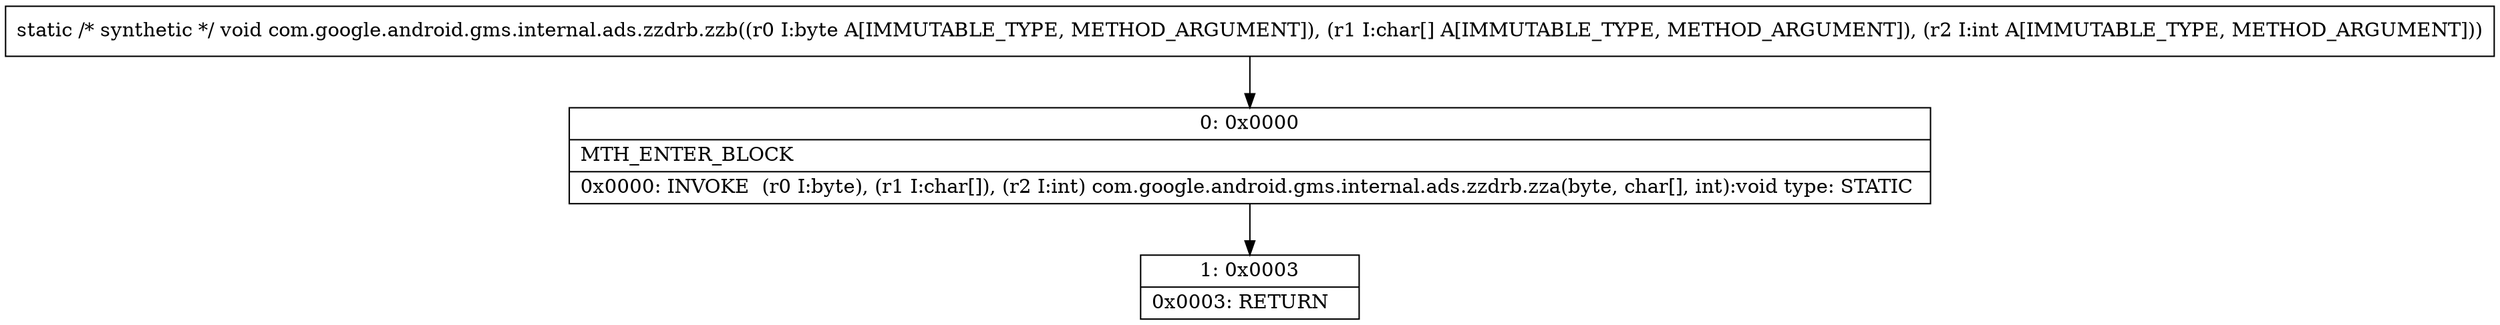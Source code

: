 digraph "CFG forcom.google.android.gms.internal.ads.zzdrb.zzb(B[CI)V" {
Node_0 [shape=record,label="{0\:\ 0x0000|MTH_ENTER_BLOCK\l|0x0000: INVOKE  (r0 I:byte), (r1 I:char[]), (r2 I:int) com.google.android.gms.internal.ads.zzdrb.zza(byte, char[], int):void type: STATIC \l}"];
Node_1 [shape=record,label="{1\:\ 0x0003|0x0003: RETURN   \l}"];
MethodNode[shape=record,label="{static \/* synthetic *\/ void com.google.android.gms.internal.ads.zzdrb.zzb((r0 I:byte A[IMMUTABLE_TYPE, METHOD_ARGUMENT]), (r1 I:char[] A[IMMUTABLE_TYPE, METHOD_ARGUMENT]), (r2 I:int A[IMMUTABLE_TYPE, METHOD_ARGUMENT])) }"];
MethodNode -> Node_0;
Node_0 -> Node_1;
}

